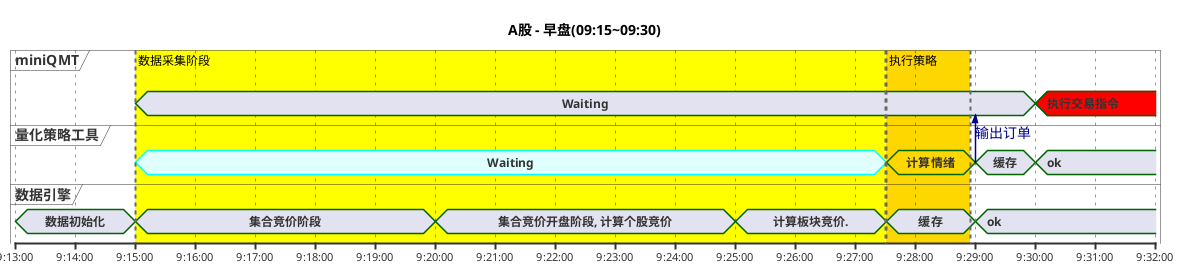 @startuml
title A股 - 早盘(09:15~09:30)
concise "miniQMT" as QMT
concise "量化策略工具" as Quant
concise "数据引擎" as Stock
scale 60 as 60 pixels

@09:13:00
Stock is 数据初始化

@09:15:00
Stock is "集合竞价阶段"
Quant is Waiting #LightCyan;line:Aqua
QMT is Waiting

@09:20:00
Stock is "集合竞价开盘阶段, 计算个股竞价"

@09:25:00
Stock is 计算板块竞价.

@09:27:31
Stock is 缓存
Quant is 计算情绪 #Gold

@09:29:00
Stock is ok

@09:29:00
Quant is 缓存
Quant ->QMT: 输出订单

@09:30:00
QMT is 执行交易指令 #Red
Quant is ok

@09:31:00
highlight 09:15:00 to 09:27:30 #Yellow;line:DimGrey : 数据采集阶段
highlight 09:27:31 to 09:28:55 #Gold;line:DimGrey : 执行策略

@enduml
